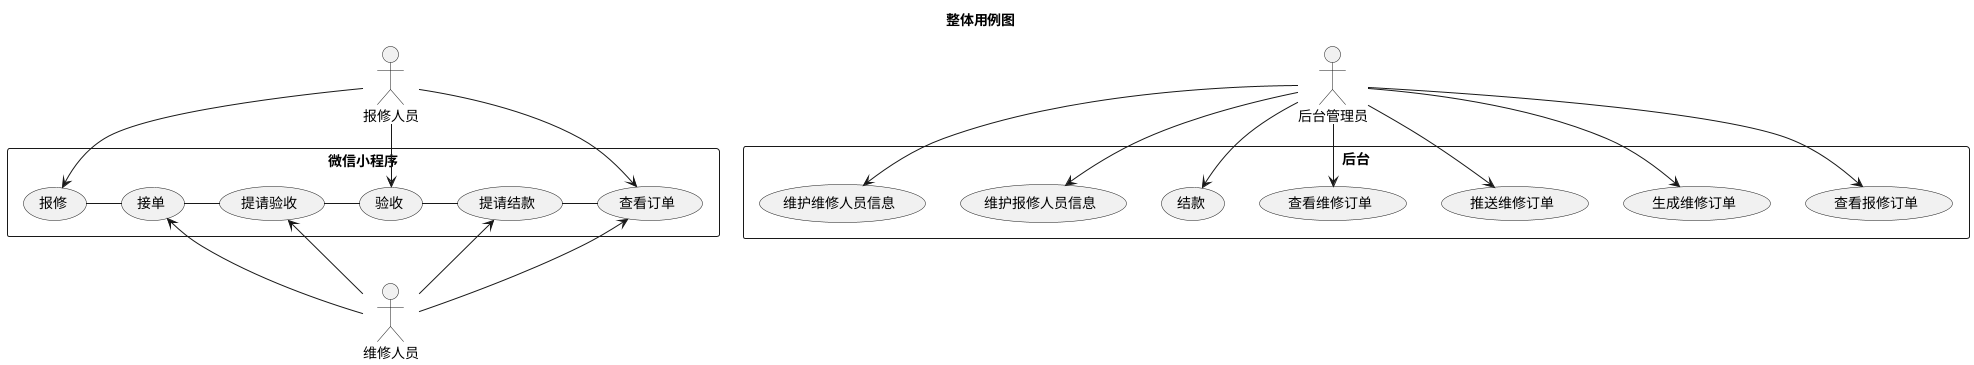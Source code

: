 @startUML
title 整体用例图
actor 报修人员 as user_b
actor 维修人员 as user_w
actor 后台管理员 as admin
rectangle 微信小程序 {
    left to right direction
    usecase 报修 as uc_a1
    usecase 接单 as uc_a2
    usecase 提请验收 as uc_a3
    usecase 验收 as uc_a4
    usecase 提请结款 as uc_a5
    usecase 查看订单 as uc_a6
    
}
rectangle 后台 {
    top to bottom direction
    usecase 查看报修订单 as uc_b1
    usecase 生成维修订单 as uc_b2
    usecase 推送维修订单 as uc_b3
    usecase 查看维修订单 as uc_b4
    usecase 结款 as uc_b5
    usecase 维护报修人员信息 as uc_b6
    usecase 维护维修人员信息 as uc_b7
}
user_b -down-> uc_a1
user_b -down-> uc_a4
user_b -down-> uc_a6

user_w -up-> uc_a2
user_w -up-> uc_a3
user_w -up-> uc_a5
user_w -up-> uc_a6

uc_a1 -right- uc_a2
uc_a2 -right- uc_a3
uc_a3 -right- uc_a4
uc_a4 -right- uc_a5
uc_a5 -right- uc_a6

admin --> uc_b1
admin --> uc_b2
admin --> uc_b3
admin --> uc_b4
admin --> uc_b5
admin --> uc_b6
admin --> uc_b7
@endUML

@startUML
title 主要类图
class 报修人员{
    姓名
    地址
    单位
    报修()
    验收()
}
class 维修人员{
    姓名
    位置
    接单()

}
class 维修订单{
    订单编号
    异常视频信息
    异常状态列表
    异常文字描述
    异常设备地址
    报修人信息
    维修人信息
    订单状态
    订单创建时间

}
class 管理员{

}
@endUML

@startUML
title 主线业务流程_报修维修
start
:报修人员创建报修订单;
fork
:维修人员查看未领取的维修订单;
fork again
:后台管理人员邀请维修人员接单;
end fork
:维修人员接单;
repeat
:维修人员进行维修; 
:维修人员提请验收;
repeat while (验收是否通过) is (未通过)
-> 通过;
:维修人员进行维修;
:报修人员进行验收;
:维修人员提请结款;
:后台管理人员结款;
end
@endUML

@startUML
title 报修时序图
actor 报修人员 as user_b
participant 微信 as weiXing
participant 小程序 as xiaoChengXu
participant 后台 as houTai
participant server 
database 数据库 as db

autoNumber
==报修==
user_b -> weiXing: 点击报修按钮
weiXing -> server: 提交报修请求
server -> db: 查询 [报修人信息]
note over db
主要查询数据为报修人地址
endnote
db --> server: 返回 [报修人信息]
server --> xiaoChengXu: 返回报修页面
user_b -> xiaoChengXu: 录入故障信息
note over user_b
故障信息包括:
    故障视频信息
    异常状态列表
        异常状态大类 
        异常状态小类
    异常状态文字描述
    异常设备地址
endnote
xiaoChengXu -> server: 提交故障信息
server -> db: 创建 [维修订单], 订单状态为 [待接单]
note over server
维修订单字段包括
    订单编号
    异常视频信息
    异常状态列表
    异常文字描述
    异常设备地址
    维修人信息
    订单状态
    订单创建时间
    订单修改时间
endnote
@endUML

@startUML
title 维修人员接单时序图
actor 维修人员 as user_w
participant 微信 as weiXing
participant 微信小程序 as xiaoChengXu
participant server 
database 数据库 as db

autoNumber
user_w -> weiXing: 点击接单按钮
weiXing -> server: 提交接单请求
server -> db: 查询状态为 [未接单] 的 [维修订单]
db --> server: 返回状态为 [未接单] 的 [维修订单]
server -> server: 对返回的 [维修订单] 根据 [设备地址] 进行排序
server --> xiaoChengXu: 生成 [未接单维修订单列表]
user_w -> xiaoChengXu: 选择 [未接单维修订单]
xiaoChengXu -> server: 提交选中订单
server -> db: 修改 [维修订单] 状态为 [待维修]
note over server
维修订单新字段:
    维修人信息
endnote
@endUML

@startUML
title 后台管理员邀请维修人员接单时序图
actor 后台管理员 as admin
actor 维修人员 as user_w
participant 微信 as weiXing
participant 微信小程序 as xiaoChengXu
participant 后台 as houTai
participant server 
database 数据库 as db

autoNumber
admin -> houTai: 查看 [未接单] 的 [维修订单]
houTai -> server: 提交查询请求
server -> db: 查询 [未接单] 的 [维修订单]
db --> server: 返回 [未接单] 的 [维修订单]
server --> houTai: 返回 [未接单维修订单列表]
admin -> houTai: 操作 [分配未接单维修订单]
houTai -> server: 提交 [分配未接单维修订单] 请求
server -> db: 查询 [维修人员] 信息
db --> server: 返回 [维修人员] 信息
server -> server: 按 [维修人员] 位置与 [维修订单] 位置的距离进行排序
server --> houTai: 返回 [可分配人员列表]
admin -> houTai: 选择分配的维修人员
houTai -> server: 提交管理员选择的维修人员
server -> weiXing: 推送邀请维修人员接单的消息
user_w -> weiXing: 点击推送消息
weiXing -> server: 提交用户操作
server -> xiaoChengXu: 生成 [接单页面]
user_w -> xiaoChengXu: 点击 [接单按钮]
xiaoChengXu -> server: 提交用户操作
server -> db: 修改 [维修订单] 状态为 [待维修]
@endUML

@startUML
title 验收时序图
actor 报修人员 as user_b
actor 维修人员 as user_w
participant 微信 as weiXing
participant 微信小程序 as xiaoChengXu
participant server
database 数据库 as db

autoNumber
user_w -> weiXing: 查看 [维修订单]
weiXing -> server: 提交用户查询请求
server -> db: 查询 [维修订单]
db --> server: 返回 [维修订单] 数据
server --> xiaoChengXu: 生成 [维修订单] 页面
user_w -> xiaoChengXu: 查看 [待维修] 状态的 [维修订单]
xiaoChengXu -> server: 提交用户请求
server -> db: 查询订单详情
db --> server: 返回订单详情
server --> xiaoChengXu: 生成订单详情页面
user_w -> xiaoChengXu: 点击 [提请验收] 按钮
xiaoChengXu -> server: 提交用户请求
server -> db: 修改 [维修订单] 状态为 [待验收]
server --> weiXing: 推送提醒报修人员验收的消息
user_b -> weiXing: 点击推送的提醒验收的消息
weiXing -> server: 提交用户请求
server -> xiaoChengXu: 生成 [验收页面]
user_b -> xiaoChengXu: 点击 [验收按钮]
xiaoChengXu -> server: 提交用户请求
server -> db: 修改 [维修订单] 状态为 [待结款]
@endUML

@startUML
title 结款时序图
actor 后台管理员 as admin
actor 维修人员 as user_b
@endUML